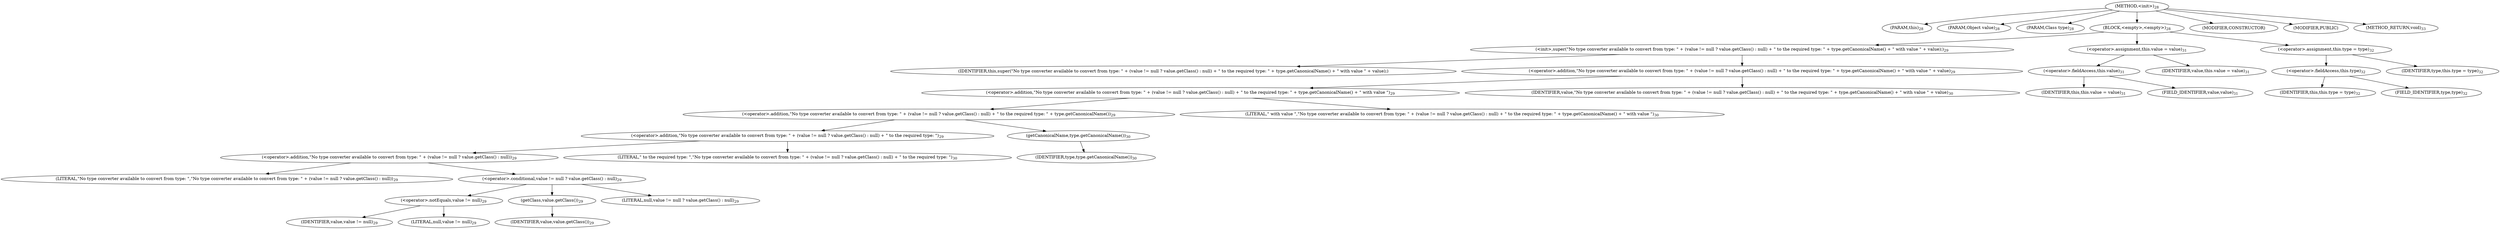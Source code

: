 digraph "&lt;init&gt;" {  
"16" [label = <(METHOD,&lt;init&gt;)<SUB>28</SUB>> ]
"4" [label = <(PARAM,this)<SUB>28</SUB>> ]
"17" [label = <(PARAM,Object value)<SUB>28</SUB>> ]
"18" [label = <(PARAM,Class type)<SUB>28</SUB>> ]
"19" [label = <(BLOCK,&lt;empty&gt;,&lt;empty&gt;)<SUB>28</SUB>> ]
"20" [label = <(&lt;init&gt;,super(&quot;No type converter available to convert from type: &quot; + (value != null ? value.getClass() : null) + &quot; to the required type: &quot; + type.getCanonicalName() + &quot; with value &quot; + value);)<SUB>29</SUB>> ]
"3" [label = <(IDENTIFIER,this,super(&quot;No type converter available to convert from type: &quot; + (value != null ? value.getClass() : null) + &quot; to the required type: &quot; + type.getCanonicalName() + &quot; with value &quot; + value);)> ]
"21" [label = <(&lt;operator&gt;.addition,&quot;No type converter available to convert from type: &quot; + (value != null ? value.getClass() : null) + &quot; to the required type: &quot; + type.getCanonicalName() + &quot; with value &quot; + value)<SUB>29</SUB>> ]
"22" [label = <(&lt;operator&gt;.addition,&quot;No type converter available to convert from type: &quot; + (value != null ? value.getClass() : null) + &quot; to the required type: &quot; + type.getCanonicalName() + &quot; with value &quot;)<SUB>29</SUB>> ]
"23" [label = <(&lt;operator&gt;.addition,&quot;No type converter available to convert from type: &quot; + (value != null ? value.getClass() : null) + &quot; to the required type: &quot; + type.getCanonicalName())<SUB>29</SUB>> ]
"24" [label = <(&lt;operator&gt;.addition,&quot;No type converter available to convert from type: &quot; + (value != null ? value.getClass() : null) + &quot; to the required type: &quot;)<SUB>29</SUB>> ]
"25" [label = <(&lt;operator&gt;.addition,&quot;No type converter available to convert from type: &quot; + (value != null ? value.getClass() : null))<SUB>29</SUB>> ]
"26" [label = <(LITERAL,&quot;No type converter available to convert from type: &quot;,&quot;No type converter available to convert from type: &quot; + (value != null ? value.getClass() : null))<SUB>29</SUB>> ]
"27" [label = <(&lt;operator&gt;.conditional,value != null ? value.getClass() : null)<SUB>29</SUB>> ]
"28" [label = <(&lt;operator&gt;.notEquals,value != null)<SUB>29</SUB>> ]
"29" [label = <(IDENTIFIER,value,value != null)<SUB>29</SUB>> ]
"30" [label = <(LITERAL,null,value != null)<SUB>29</SUB>> ]
"31" [label = <(getClass,value.getClass())<SUB>29</SUB>> ]
"32" [label = <(IDENTIFIER,value,value.getClass())<SUB>29</SUB>> ]
"33" [label = <(LITERAL,null,value != null ? value.getClass() : null)<SUB>29</SUB>> ]
"34" [label = <(LITERAL,&quot; to the required type: &quot;,&quot;No type converter available to convert from type: &quot; + (value != null ? value.getClass() : null) + &quot; to the required type: &quot;)<SUB>30</SUB>> ]
"35" [label = <(getCanonicalName,type.getCanonicalName())<SUB>30</SUB>> ]
"36" [label = <(IDENTIFIER,type,type.getCanonicalName())<SUB>30</SUB>> ]
"37" [label = <(LITERAL,&quot; with value &quot;,&quot;No type converter available to convert from type: &quot; + (value != null ? value.getClass() : null) + &quot; to the required type: &quot; + type.getCanonicalName() + &quot; with value &quot;)<SUB>30</SUB>> ]
"38" [label = <(IDENTIFIER,value,&quot;No type converter available to convert from type: &quot; + (value != null ? value.getClass() : null) + &quot; to the required type: &quot; + type.getCanonicalName() + &quot; with value &quot; + value)<SUB>30</SUB>> ]
"39" [label = <(&lt;operator&gt;.assignment,this.value = value)<SUB>31</SUB>> ]
"40" [label = <(&lt;operator&gt;.fieldAccess,this.value)<SUB>31</SUB>> ]
"5" [label = <(IDENTIFIER,this,this.value = value)<SUB>31</SUB>> ]
"41" [label = <(FIELD_IDENTIFIER,value,value)<SUB>31</SUB>> ]
"42" [label = <(IDENTIFIER,value,this.value = value)<SUB>31</SUB>> ]
"43" [label = <(&lt;operator&gt;.assignment,this.type = type)<SUB>32</SUB>> ]
"44" [label = <(&lt;operator&gt;.fieldAccess,this.type)<SUB>32</SUB>> ]
"6" [label = <(IDENTIFIER,this,this.type = type)<SUB>32</SUB>> ]
"45" [label = <(FIELD_IDENTIFIER,type,type)<SUB>32</SUB>> ]
"46" [label = <(IDENTIFIER,type,this.type = type)<SUB>32</SUB>> ]
"47" [label = <(MODIFIER,CONSTRUCTOR)> ]
"48" [label = <(MODIFIER,PUBLIC)> ]
"49" [label = <(METHOD_RETURN,void)<SUB>33</SUB>> ]
  "16" -> "4" 
  "16" -> "17" 
  "16" -> "18" 
  "16" -> "19" 
  "16" -> "47" 
  "16" -> "48" 
  "16" -> "49" 
  "19" -> "20" 
  "19" -> "39" 
  "19" -> "43" 
  "20" -> "3" 
  "20" -> "21" 
  "21" -> "22" 
  "21" -> "38" 
  "22" -> "23" 
  "22" -> "37" 
  "23" -> "24" 
  "23" -> "35" 
  "24" -> "25" 
  "24" -> "34" 
  "25" -> "26" 
  "25" -> "27" 
  "27" -> "28" 
  "27" -> "31" 
  "27" -> "33" 
  "28" -> "29" 
  "28" -> "30" 
  "31" -> "32" 
  "35" -> "36" 
  "39" -> "40" 
  "39" -> "42" 
  "40" -> "5" 
  "40" -> "41" 
  "43" -> "44" 
  "43" -> "46" 
  "44" -> "6" 
  "44" -> "45" 
}
